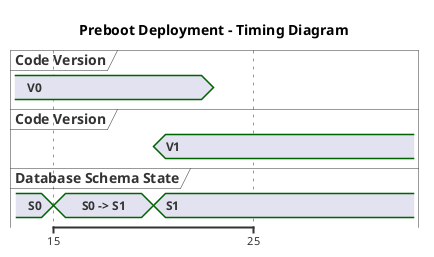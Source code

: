 @startuml
Title Preboot Deployment - Timing Diagram

concise "Code Version" as code_v0
concise "Code Version" as code_v1
concise "Database Schema State" as db_state
scale 10 as 200 pixels

code_v0 is "V0"
db_state is "S0"

@code_v0
23 is {hidden}

@code_v1
20 is "V1"

@db_state
15 is "S0 -> S1"
20 is "S1"

@enduml
